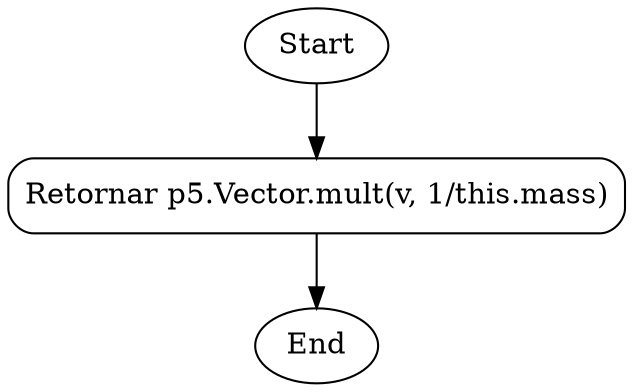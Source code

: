 digraph G_RigidBody_massRescale {
    rankdir=TB;
    node [shape=box, style=rounded];
    Start [shape=ellipse];
    End [shape=ellipse];
    A [label="Retornar p5.Vector.mult(v, 1/this.mass)"];
    Start -> A -> End;
}